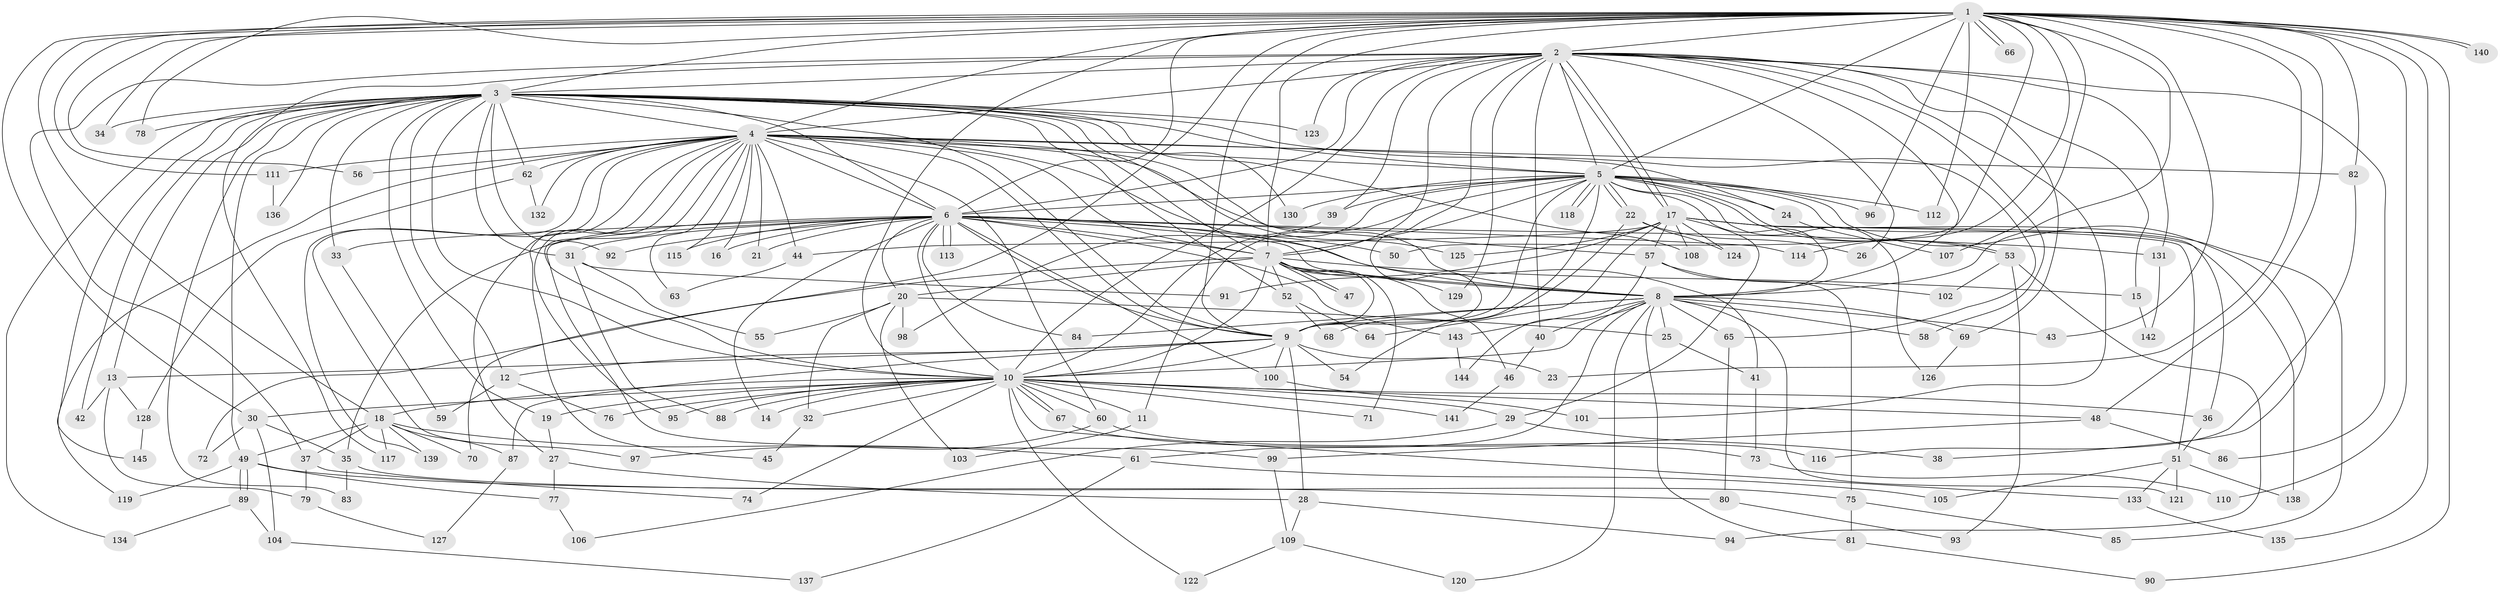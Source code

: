// Generated by graph-tools (version 1.1) at 2025/34/03/09/25 02:34:52]
// undirected, 145 vertices, 315 edges
graph export_dot {
graph [start="1"]
  node [color=gray90,style=filled];
  1;
  2;
  3;
  4;
  5;
  6;
  7;
  8;
  9;
  10;
  11;
  12;
  13;
  14;
  15;
  16;
  17;
  18;
  19;
  20;
  21;
  22;
  23;
  24;
  25;
  26;
  27;
  28;
  29;
  30;
  31;
  32;
  33;
  34;
  35;
  36;
  37;
  38;
  39;
  40;
  41;
  42;
  43;
  44;
  45;
  46;
  47;
  48;
  49;
  50;
  51;
  52;
  53;
  54;
  55;
  56;
  57;
  58;
  59;
  60;
  61;
  62;
  63;
  64;
  65;
  66;
  67;
  68;
  69;
  70;
  71;
  72;
  73;
  74;
  75;
  76;
  77;
  78;
  79;
  80;
  81;
  82;
  83;
  84;
  85;
  86;
  87;
  88;
  89;
  90;
  91;
  92;
  93;
  94;
  95;
  96;
  97;
  98;
  99;
  100;
  101;
  102;
  103;
  104;
  105;
  106;
  107;
  108;
  109;
  110;
  111;
  112;
  113;
  114;
  115;
  116;
  117;
  118;
  119;
  120;
  121;
  122;
  123;
  124;
  125;
  126;
  127;
  128;
  129;
  130;
  131;
  132;
  133;
  134;
  135;
  136;
  137;
  138;
  139;
  140;
  141;
  142;
  143;
  144;
  145;
  1 -- 2;
  1 -- 3;
  1 -- 4;
  1 -- 5;
  1 -- 6;
  1 -- 7;
  1 -- 8;
  1 -- 9;
  1 -- 10;
  1 -- 18;
  1 -- 23;
  1 -- 30;
  1 -- 34;
  1 -- 43;
  1 -- 48;
  1 -- 50;
  1 -- 56;
  1 -- 66;
  1 -- 66;
  1 -- 70;
  1 -- 78;
  1 -- 82;
  1 -- 90;
  1 -- 96;
  1 -- 107;
  1 -- 110;
  1 -- 111;
  1 -- 112;
  1 -- 114;
  1 -- 135;
  1 -- 140;
  1 -- 140;
  2 -- 3;
  2 -- 4;
  2 -- 5;
  2 -- 6;
  2 -- 7;
  2 -- 8;
  2 -- 9;
  2 -- 10;
  2 -- 15;
  2 -- 17;
  2 -- 17;
  2 -- 26;
  2 -- 37;
  2 -- 39;
  2 -- 40;
  2 -- 58;
  2 -- 69;
  2 -- 86;
  2 -- 101;
  2 -- 117;
  2 -- 123;
  2 -- 129;
  2 -- 131;
  3 -- 4;
  3 -- 5;
  3 -- 6;
  3 -- 7;
  3 -- 8;
  3 -- 9;
  3 -- 10;
  3 -- 12;
  3 -- 13;
  3 -- 19;
  3 -- 31;
  3 -- 33;
  3 -- 34;
  3 -- 42;
  3 -- 49;
  3 -- 52;
  3 -- 62;
  3 -- 65;
  3 -- 78;
  3 -- 83;
  3 -- 92;
  3 -- 108;
  3 -- 123;
  3 -- 130;
  3 -- 134;
  3 -- 136;
  3 -- 145;
  4 -- 5;
  4 -- 6;
  4 -- 7;
  4 -- 8;
  4 -- 9;
  4 -- 10;
  4 -- 16;
  4 -- 21;
  4 -- 24;
  4 -- 27;
  4 -- 44;
  4 -- 45;
  4 -- 56;
  4 -- 57;
  4 -- 60;
  4 -- 62;
  4 -- 63;
  4 -- 82;
  4 -- 95;
  4 -- 97;
  4 -- 111;
  4 -- 115;
  4 -- 119;
  4 -- 125;
  4 -- 132;
  4 -- 139;
  5 -- 6;
  5 -- 7;
  5 -- 8;
  5 -- 9;
  5 -- 10;
  5 -- 11;
  5 -- 22;
  5 -- 22;
  5 -- 24;
  5 -- 36;
  5 -- 38;
  5 -- 39;
  5 -- 53;
  5 -- 53;
  5 -- 54;
  5 -- 96;
  5 -- 112;
  5 -- 118;
  5 -- 118;
  5 -- 126;
  5 -- 130;
  6 -- 7;
  6 -- 8;
  6 -- 9;
  6 -- 10;
  6 -- 14;
  6 -- 16;
  6 -- 20;
  6 -- 21;
  6 -- 31;
  6 -- 33;
  6 -- 35;
  6 -- 41;
  6 -- 50;
  6 -- 84;
  6 -- 92;
  6 -- 99;
  6 -- 100;
  6 -- 113;
  6 -- 113;
  6 -- 114;
  6 -- 115;
  6 -- 131;
  6 -- 143;
  7 -- 8;
  7 -- 9;
  7 -- 10;
  7 -- 15;
  7 -- 20;
  7 -- 46;
  7 -- 47;
  7 -- 47;
  7 -- 52;
  7 -- 71;
  7 -- 72;
  7 -- 129;
  8 -- 9;
  8 -- 10;
  8 -- 25;
  8 -- 40;
  8 -- 43;
  8 -- 58;
  8 -- 61;
  8 -- 65;
  8 -- 69;
  8 -- 81;
  8 -- 84;
  8 -- 120;
  8 -- 121;
  8 -- 143;
  9 -- 10;
  9 -- 12;
  9 -- 13;
  9 -- 23;
  9 -- 28;
  9 -- 54;
  9 -- 87;
  9 -- 100;
  10 -- 11;
  10 -- 14;
  10 -- 18;
  10 -- 19;
  10 -- 29;
  10 -- 30;
  10 -- 32;
  10 -- 36;
  10 -- 48;
  10 -- 60;
  10 -- 67;
  10 -- 67;
  10 -- 71;
  10 -- 74;
  10 -- 76;
  10 -- 88;
  10 -- 95;
  10 -- 122;
  10 -- 133;
  10 -- 141;
  11 -- 103;
  12 -- 59;
  12 -- 76;
  13 -- 42;
  13 -- 79;
  13 -- 128;
  15 -- 142;
  17 -- 29;
  17 -- 44;
  17 -- 51;
  17 -- 57;
  17 -- 64;
  17 -- 85;
  17 -- 91;
  17 -- 108;
  17 -- 124;
  17 -- 125;
  17 -- 138;
  18 -- 37;
  18 -- 49;
  18 -- 61;
  18 -- 70;
  18 -- 87;
  18 -- 117;
  18 -- 139;
  19 -- 27;
  20 -- 25;
  20 -- 32;
  20 -- 55;
  20 -- 98;
  20 -- 103;
  22 -- 26;
  22 -- 68;
  22 -- 124;
  24 -- 107;
  25 -- 41;
  27 -- 28;
  27 -- 77;
  28 -- 94;
  28 -- 109;
  29 -- 38;
  29 -- 106;
  30 -- 35;
  30 -- 72;
  30 -- 104;
  31 -- 55;
  31 -- 88;
  31 -- 91;
  32 -- 45;
  33 -- 59;
  35 -- 75;
  35 -- 83;
  36 -- 51;
  37 -- 74;
  37 -- 79;
  39 -- 98;
  40 -- 46;
  41 -- 73;
  44 -- 63;
  46 -- 141;
  48 -- 86;
  48 -- 99;
  49 -- 77;
  49 -- 80;
  49 -- 89;
  49 -- 89;
  49 -- 119;
  51 -- 105;
  51 -- 121;
  51 -- 133;
  51 -- 138;
  52 -- 64;
  52 -- 68;
  53 -- 93;
  53 -- 94;
  53 -- 102;
  57 -- 75;
  57 -- 102;
  57 -- 144;
  60 -- 97;
  60 -- 116;
  61 -- 105;
  61 -- 137;
  62 -- 128;
  62 -- 132;
  65 -- 80;
  67 -- 73;
  69 -- 126;
  73 -- 110;
  75 -- 81;
  75 -- 85;
  77 -- 106;
  79 -- 127;
  80 -- 93;
  81 -- 90;
  82 -- 116;
  87 -- 127;
  89 -- 104;
  89 -- 134;
  99 -- 109;
  100 -- 101;
  104 -- 137;
  109 -- 120;
  109 -- 122;
  111 -- 136;
  128 -- 145;
  131 -- 142;
  133 -- 135;
  143 -- 144;
}
